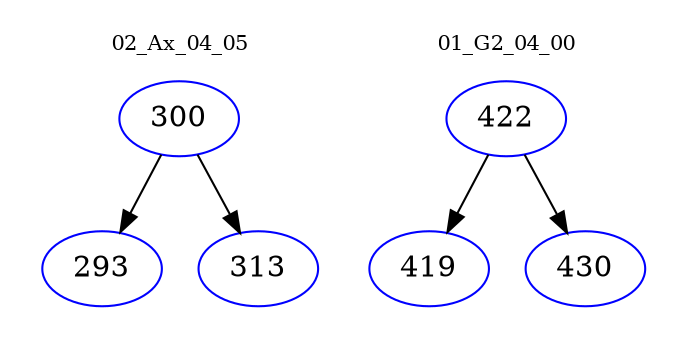 digraph{
subgraph cluster_0 {
color = white
label = "02_Ax_04_05";
fontsize=10;
T0_300 [label="300", color="blue"]
T0_300 -> T0_293 [color="black"]
T0_293 [label="293", color="blue"]
T0_300 -> T0_313 [color="black"]
T0_313 [label="313", color="blue"]
}
subgraph cluster_1 {
color = white
label = "01_G2_04_00";
fontsize=10;
T1_422 [label="422", color="blue"]
T1_422 -> T1_419 [color="black"]
T1_419 [label="419", color="blue"]
T1_422 -> T1_430 [color="black"]
T1_430 [label="430", color="blue"]
}
}
